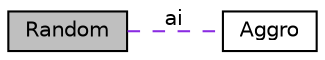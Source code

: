 digraph "Random"
{
  edge [fontname="Helvetica",fontsize="10",labelfontname="Helvetica",labelfontsize="10"];
  node [fontname="Helvetica",fontsize="10",shape=record];
  rankdir=LR;
  Node1 [label="Aggro",height=0.2,width=0.4,color="black", fillcolor="white", style="filled",URL="$group__Aggro.html"];
  Node0 [label="Random",height=0.2,width=0.4,color="black", fillcolor="grey75", style="filled", fontcolor="black"];
  Node0->Node1 [shape=plaintext, label="ai", color="blueviolet", dir="none", style="dashed"];
}
